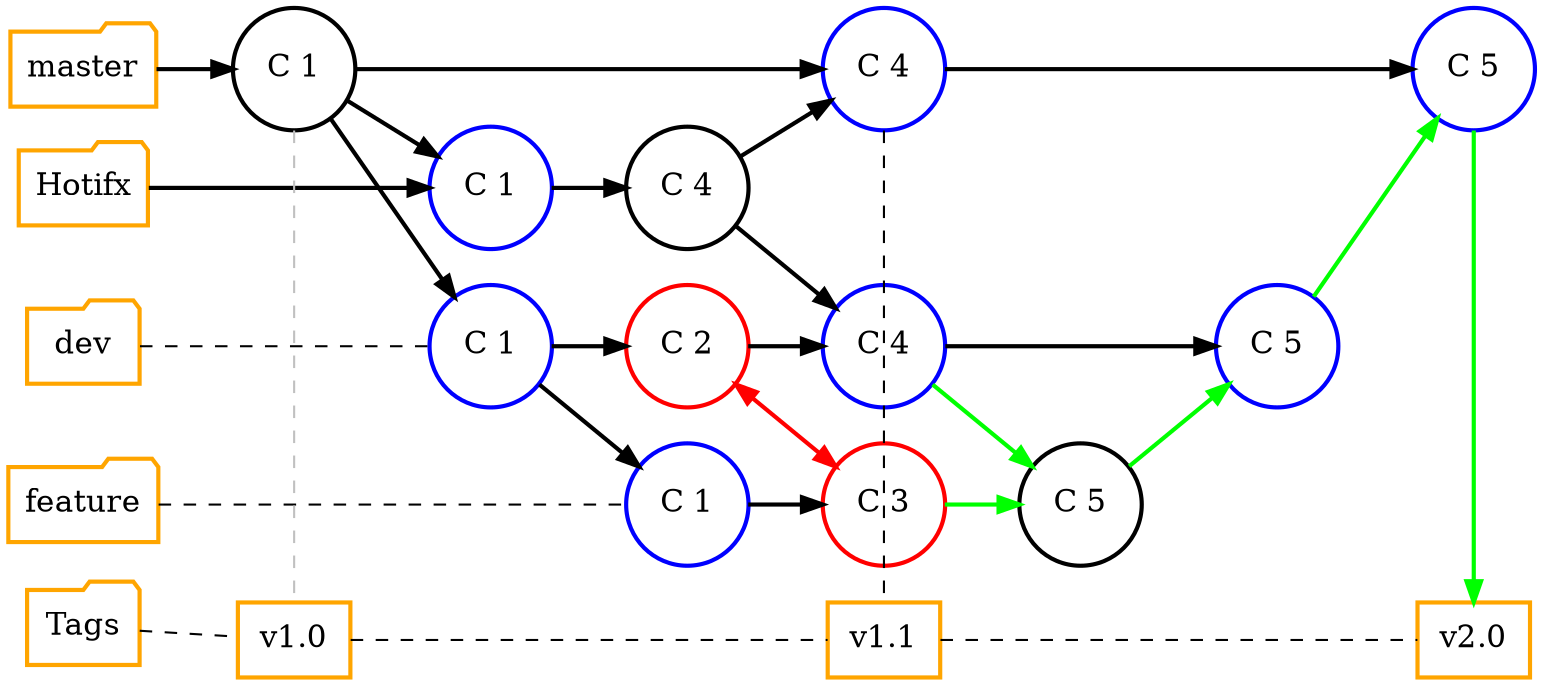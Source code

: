 digraph git_scenario_7 {
    splines=line
    rankdir="LR"
    bgcolor="transparent"

    edge[style=bold]

    /* Nodes representing the branches */
    node[ fontsize=15.0,style="bold", shape=folder, color=orange]
    master [group="master"]
    hotfix [label="Hotifx", group="hotfix"]
    dev [group="dev"]
    feature [label="feature", group="feature"]
    tags [label="Tags", group="tags"]

    /* Nodes representing commit */
    node[ fontsize=15.0,shape=circle, color=""]
    C_1[label="C 1", group="master"]
    C_2[label="C 2", group="dev", color="red"]
    C_3[label="C 3", group="feature", color=red]
    C_4[label="C 4", group="hotfix"]
    C_5[label="C 5", group="feature"]

    /* Nodes representing pointer */
    node[color="blue"]
    C_1_D [label="C 1", group="dev"]
    C_4_D [label="C 4", group="dev"]
    C_5_D [label="C 5", group="dev"]
    C_4_M [label="C 4", group="master"]
    C_5_M [label="C 5", group="master"]
    C_1_F_1 [label="C 1", group="feature"]
    C_1_H_1 [label="C 1", group="hotfix"]

    /* Nodes representing Tags */
    node[shape=rect,fontsize=15.0,color=orange]
    T_1 [label="v1.0", group="release"]
    T_2 [label="v1.1", group="release"]
    T_3 [label="v2.0", group="release"]

    /* Define master branch commits */
    master -> C_1 -> C_4_M -> C_5_M
    feature -> C_1_F_1 [arrowhead=none,style="dashed"]
    dev -> C_1_D [arrowhead=none,style="dashed"]
    tags -> T_1 -> T_2 -> T_3 [arrowhead=none,style="dashed"]
    hotfix -> C_1_H_1
    C_4_M -> T_2 [arrowhead=none,style="dashed"]
    C_4_D -> C_5_D
    C_2 -> C_4_D


    /* 1. inter branch commit */
    C_1 -> C_1_D -> C_1_F_1
    C_1 -> C_1_H_1 -> C_4 -> { C_4_M C_4_D }
    C_1_D -> C_2
    C_1_F_1 -> C_3
    C_3 -> C_5 [color=green]
    C_4_D -> C_5 -> C_5_D -> C_5_M [color=green]
    C_5_M -> T_3 [color=green]

    edge[arrowhead=none, style=dashed, color="gray"]
    C_1 -> T_1

    /* 2. Conflicts */
    edge[arrowhead="", dir=both, style=bold, color="red"]
    C_2 -> C_3

    /* Connect branches with invis edges, to declare ordering this way */
    edge[style=invis]
    master -> hotfix -> dev -> feature -> tags

    {rank=same; C_1 T_1 }
    {rank=same; C_1_H_1 C_1_D }
    {rank=same; C_2 C_4 C_1_F_1}
    {rank=same; C_3 C_4_D }
    {rank=same; C_4_M T_2 }
    {rank=same; C_5_M T_3 }
    {rank=same; master hotfix dev feature tags}
}

